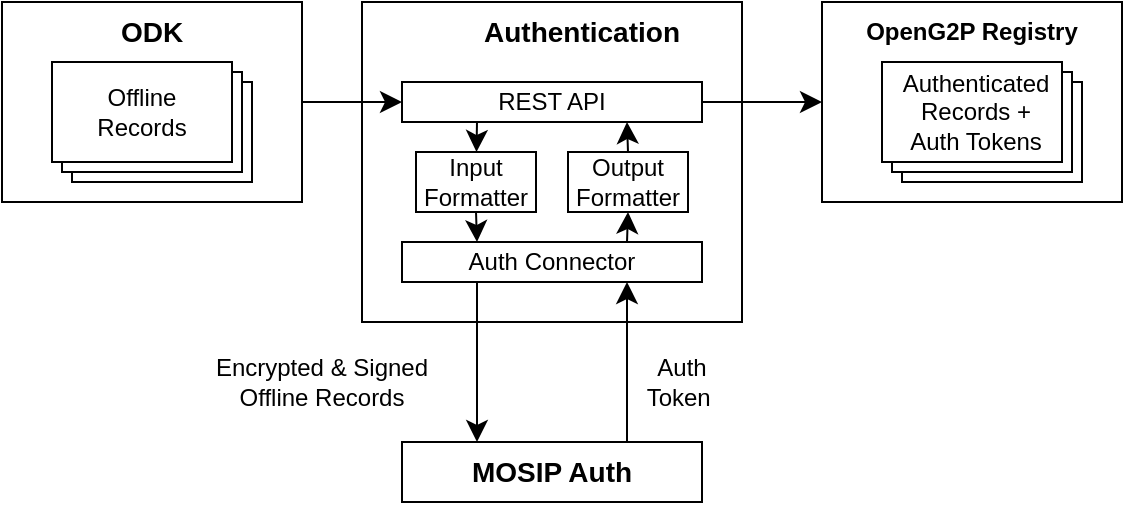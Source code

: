 <mxfile version="21.6.5" type="github">
  <diagram name="Page-1" id="TvEwbHPf6EAsib68XRe2">
    <mxGraphModel dx="880" dy="502" grid="1" gridSize="10" guides="1" tooltips="1" connect="1" arrows="1" fold="1" page="1" pageScale="1" pageWidth="850" pageHeight="1100" math="0" shadow="0">
      <root>
        <mxCell id="0" />
        <mxCell id="1" parent="0" />
        <mxCell id="c0uuogZmkq0kA0NrOmdT-37" value="" style="rounded=0;whiteSpace=wrap;html=1;fontSize=16;" vertex="1" parent="1">
          <mxGeometry x="590" y="160" width="150" height="100" as="geometry" />
        </mxCell>
        <mxCell id="c0uuogZmkq0kA0NrOmdT-1" value="" style="rounded=0;whiteSpace=wrap;html=1;fontSize=16;" vertex="1" parent="1">
          <mxGeometry x="180" y="160" width="150" height="100" as="geometry" />
        </mxCell>
        <mxCell id="c0uuogZmkq0kA0NrOmdT-2" value="" style="verticalLabelPosition=bottom;verticalAlign=top;html=1;shape=mxgraph.basic.layered_rect;dx=10;outlineConnect=0;whiteSpace=wrap;fontSize=16;" vertex="1" parent="1">
          <mxGeometry x="205" y="190" width="100" height="60" as="geometry" />
        </mxCell>
        <mxCell id="c0uuogZmkq0kA0NrOmdT-3" value="Offline Records" style="text;html=1;strokeColor=none;fillColor=none;align=center;verticalAlign=middle;whiteSpace=wrap;rounded=0;fontSize=12;" vertex="1" parent="1">
          <mxGeometry x="220" y="200" width="60" height="30" as="geometry" />
        </mxCell>
        <mxCell id="c0uuogZmkq0kA0NrOmdT-4" value="&lt;b style=&quot;font-size: 14px;&quot;&gt;ODK&lt;/b&gt;" style="text;html=1;strokeColor=none;fillColor=none;align=center;verticalAlign=middle;whiteSpace=wrap;rounded=0;fontSize=14;" vertex="1" parent="1">
          <mxGeometry x="225" y="160" width="60" height="30" as="geometry" />
        </mxCell>
        <mxCell id="c0uuogZmkq0kA0NrOmdT-5" value="" style="rounded=0;whiteSpace=wrap;html=1;fontSize=16;" vertex="1" parent="1">
          <mxGeometry x="360" y="160" width="190" height="160" as="geometry" />
        </mxCell>
        <mxCell id="c0uuogZmkq0kA0NrOmdT-7" value="&lt;b style=&quot;font-size: 14px;&quot;&gt;Authentication&lt;/b&gt;" style="text;html=1;strokeColor=none;fillColor=none;align=center;verticalAlign=middle;whiteSpace=wrap;rounded=0;fontSize=14;" vertex="1" parent="1">
          <mxGeometry x="440" y="160" width="60" height="30" as="geometry" />
        </mxCell>
        <mxCell id="c0uuogZmkq0kA0NrOmdT-8" value="&lt;b style=&quot;font-size: 12px;&quot;&gt;OpenG2P Registry&lt;/b&gt;" style="text;html=1;strokeColor=none;fillColor=none;align=center;verticalAlign=middle;whiteSpace=wrap;rounded=0;fontSize=12;" vertex="1" parent="1">
          <mxGeometry x="610" y="160" width="110" height="30" as="geometry" />
        </mxCell>
        <mxCell id="c0uuogZmkq0kA0NrOmdT-14" style="edgeStyle=none;curved=1;rounded=0;orthogonalLoop=1;jettySize=auto;html=1;exitX=0.25;exitY=1;exitDx=0;exitDy=0;fontSize=12;startSize=8;endSize=8;" edge="1" parent="1" source="c0uuogZmkq0kA0NrOmdT-9" target="c0uuogZmkq0kA0NrOmdT-10">
          <mxGeometry relative="1" as="geometry" />
        </mxCell>
        <mxCell id="c0uuogZmkq0kA0NrOmdT-45" style="edgeStyle=none;curved=1;rounded=0;orthogonalLoop=1;jettySize=auto;html=1;exitX=1;exitY=0.5;exitDx=0;exitDy=0;entryX=0;entryY=0.5;entryDx=0;entryDy=0;fontSize=12;startSize=8;endSize=8;" edge="1" parent="1" source="c0uuogZmkq0kA0NrOmdT-9" target="c0uuogZmkq0kA0NrOmdT-37">
          <mxGeometry relative="1" as="geometry" />
        </mxCell>
        <mxCell id="c0uuogZmkq0kA0NrOmdT-9" value="REST API" style="rounded=0;whiteSpace=wrap;html=1;fontSize=12;" vertex="1" parent="1">
          <mxGeometry x="380" y="200" width="150" height="20" as="geometry" />
        </mxCell>
        <mxCell id="c0uuogZmkq0kA0NrOmdT-10" value="Input Formatter" style="rounded=0;whiteSpace=wrap;html=1;fontSize=12;" vertex="1" parent="1">
          <mxGeometry x="387" y="235" width="60" height="30" as="geometry" />
        </mxCell>
        <mxCell id="c0uuogZmkq0kA0NrOmdT-33" style="edgeStyle=none;curved=1;rounded=0;orthogonalLoop=1;jettySize=auto;html=1;exitX=0.5;exitY=0;exitDx=0;exitDy=0;entryX=0.75;entryY=1;entryDx=0;entryDy=0;fontSize=12;startSize=8;endSize=8;" edge="1" parent="1" source="c0uuogZmkq0kA0NrOmdT-11" target="c0uuogZmkq0kA0NrOmdT-9">
          <mxGeometry relative="1" as="geometry" />
        </mxCell>
        <mxCell id="c0uuogZmkq0kA0NrOmdT-11" value="Output Formatter" style="rounded=0;whiteSpace=wrap;html=1;fontSize=12;" vertex="1" parent="1">
          <mxGeometry x="463" y="235" width="60" height="30" as="geometry" />
        </mxCell>
        <mxCell id="c0uuogZmkq0kA0NrOmdT-32" style="edgeStyle=none;curved=1;rounded=0;orthogonalLoop=1;jettySize=auto;html=1;exitX=0.75;exitY=0;exitDx=0;exitDy=0;entryX=0.5;entryY=1;entryDx=0;entryDy=0;fontSize=12;startSize=8;endSize=8;" edge="1" parent="1" source="c0uuogZmkq0kA0NrOmdT-13" target="c0uuogZmkq0kA0NrOmdT-11">
          <mxGeometry relative="1" as="geometry" />
        </mxCell>
        <mxCell id="c0uuogZmkq0kA0NrOmdT-48" style="edgeStyle=none;curved=1;rounded=0;orthogonalLoop=1;jettySize=auto;html=1;exitX=0.25;exitY=1;exitDx=0;exitDy=0;entryX=0.25;entryY=0;entryDx=0;entryDy=0;fontSize=12;startSize=8;endSize=8;" edge="1" parent="1" source="c0uuogZmkq0kA0NrOmdT-13" target="c0uuogZmkq0kA0NrOmdT-47">
          <mxGeometry relative="1" as="geometry" />
        </mxCell>
        <mxCell id="c0uuogZmkq0kA0NrOmdT-13" value="Auth Connector" style="rounded=0;whiteSpace=wrap;html=1;fontSize=12;" vertex="1" parent="1">
          <mxGeometry x="380" y="280" width="150" height="20" as="geometry" />
        </mxCell>
        <mxCell id="c0uuogZmkq0kA0NrOmdT-18" style="edgeStyle=none;curved=1;rounded=0;orthogonalLoop=1;jettySize=auto;html=1;exitX=0.75;exitY=0;exitDx=0;exitDy=0;fontSize=12;startSize=8;endSize=8;" edge="1" parent="1">
          <mxGeometry relative="1" as="geometry">
            <mxPoint x="492.5" y="380" as="sourcePoint" />
            <mxPoint x="492.5" y="380" as="targetPoint" />
          </mxGeometry>
        </mxCell>
        <mxCell id="c0uuogZmkq0kA0NrOmdT-19" value="" style="endArrow=classic;html=1;rounded=0;fontSize=12;startSize=8;endSize=8;curved=1;exitX=0.5;exitY=1;exitDx=0;exitDy=0;entryX=0.25;entryY=0;entryDx=0;entryDy=0;" edge="1" parent="1" source="c0uuogZmkq0kA0NrOmdT-10" target="c0uuogZmkq0kA0NrOmdT-13">
          <mxGeometry width="50" height="50" relative="1" as="geometry">
            <mxPoint x="430" y="360" as="sourcePoint" />
            <mxPoint x="480" y="310" as="targetPoint" />
          </mxGeometry>
        </mxCell>
        <mxCell id="c0uuogZmkq0kA0NrOmdT-26" value="Encrypted &amp;amp; Signed Offline Records" style="text;html=1;strokeColor=none;fillColor=none;align=center;verticalAlign=middle;whiteSpace=wrap;rounded=0;fontSize=12;" vertex="1" parent="1">
          <mxGeometry x="285" y="330" width="110" height="40" as="geometry" />
        </mxCell>
        <mxCell id="c0uuogZmkq0kA0NrOmdT-27" value="Auth Token&amp;nbsp;" style="text;html=1;strokeColor=none;fillColor=none;align=center;verticalAlign=middle;whiteSpace=wrap;rounded=0;fontSize=12;" vertex="1" parent="1">
          <mxGeometry x="490" y="330" width="60" height="40" as="geometry" />
        </mxCell>
        <mxCell id="c0uuogZmkq0kA0NrOmdT-31" style="edgeStyle=none;curved=1;rounded=0;orthogonalLoop=1;jettySize=auto;html=1;exitX=1;exitY=0.5;exitDx=0;exitDy=0;entryX=0;entryY=0.5;entryDx=0;entryDy=0;fontSize=12;startSize=8;endSize=8;" edge="1" parent="1" source="c0uuogZmkq0kA0NrOmdT-1" target="c0uuogZmkq0kA0NrOmdT-9">
          <mxGeometry relative="1" as="geometry" />
        </mxCell>
        <mxCell id="c0uuogZmkq0kA0NrOmdT-35" value="" style="verticalLabelPosition=bottom;verticalAlign=top;html=1;shape=mxgraph.basic.layered_rect;dx=10;outlineConnect=0;whiteSpace=wrap;fontSize=16;" vertex="1" parent="1">
          <mxGeometry x="620" y="190" width="100" height="60" as="geometry" />
        </mxCell>
        <mxCell id="c0uuogZmkq0kA0NrOmdT-36" value="Authenticated Records + Auth Tokens" style="text;html=1;strokeColor=none;fillColor=none;align=center;verticalAlign=middle;whiteSpace=wrap;rounded=0;fontSize=12;" vertex="1" parent="1">
          <mxGeometry x="642" y="197.5" width="50" height="35" as="geometry" />
        </mxCell>
        <mxCell id="c0uuogZmkq0kA0NrOmdT-49" style="edgeStyle=none;curved=1;rounded=0;orthogonalLoop=1;jettySize=auto;html=1;exitX=0.75;exitY=0;exitDx=0;exitDy=0;entryX=0.75;entryY=1;entryDx=0;entryDy=0;fontSize=12;startSize=8;endSize=8;" edge="1" parent="1" source="c0uuogZmkq0kA0NrOmdT-47" target="c0uuogZmkq0kA0NrOmdT-13">
          <mxGeometry relative="1" as="geometry" />
        </mxCell>
        <mxCell id="c0uuogZmkq0kA0NrOmdT-47" value="MOSIP Auth" style="rounded=0;whiteSpace=wrap;html=1;fontSize=14;fontStyle=1" vertex="1" parent="1">
          <mxGeometry x="380" y="380" width="150" height="30" as="geometry" />
        </mxCell>
      </root>
    </mxGraphModel>
  </diagram>
</mxfile>
